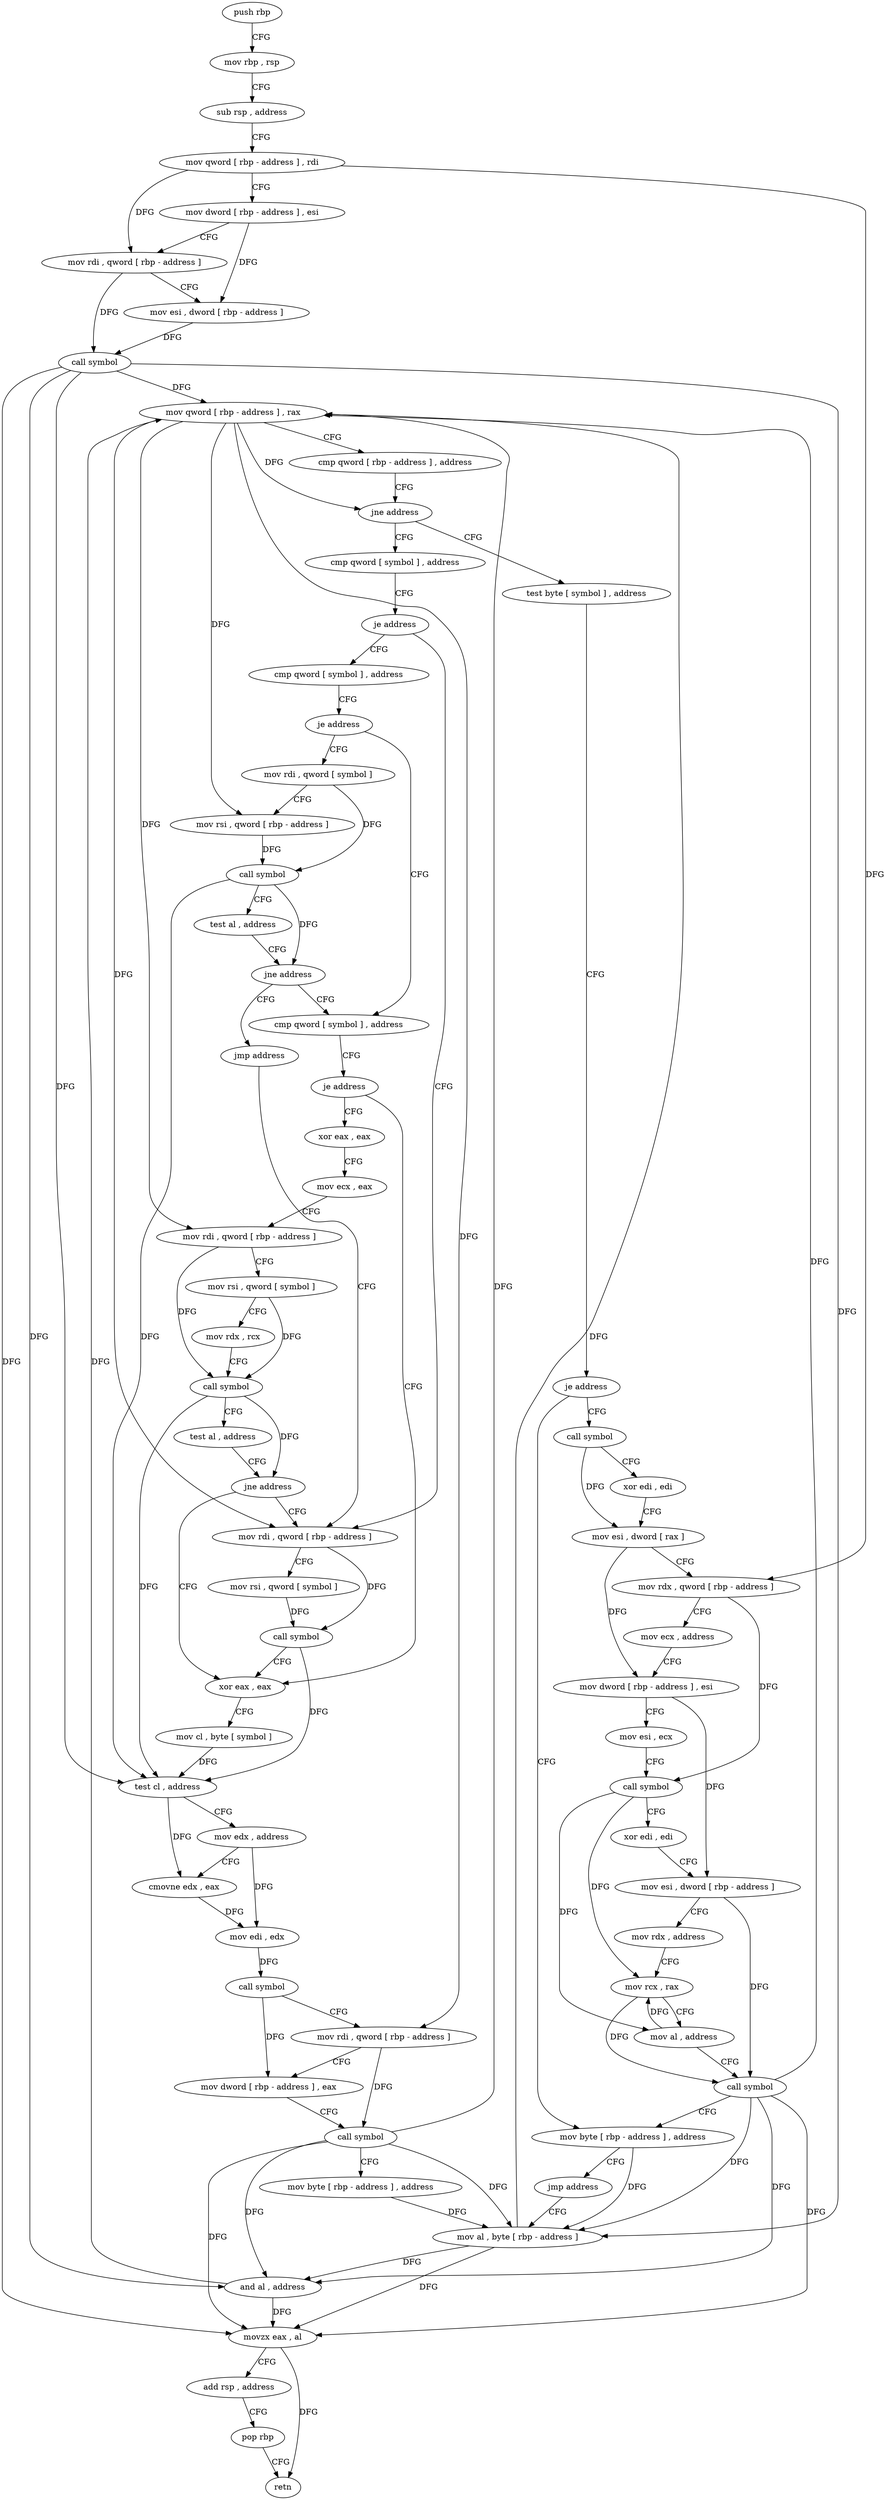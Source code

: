 digraph "func" {
"4203584" [label = "push rbp" ]
"4203585" [label = "mov rbp , rsp" ]
"4203588" [label = "sub rsp , address" ]
"4203592" [label = "mov qword [ rbp - address ] , rdi" ]
"4203596" [label = "mov dword [ rbp - address ] , esi" ]
"4203599" [label = "mov rdi , qword [ rbp - address ]" ]
"4203603" [label = "mov esi , dword [ rbp - address ]" ]
"4203606" [label = "call symbol" ]
"4203611" [label = "mov qword [ rbp - address ] , rax" ]
"4203615" [label = "cmp qword [ rbp - address ] , address" ]
"4203620" [label = "jne address" ]
"4203702" [label = "cmp qword [ symbol ] , address" ]
"4203626" [label = "test byte [ symbol ] , address" ]
"4203711" [label = "je address" ]
"4203809" [label = "mov rdi , qword [ rbp - address ]" ]
"4203717" [label = "cmp qword [ symbol ] , address" ]
"4203634" [label = "je address" ]
"4203693" [label = "mov byte [ rbp - address ] , address" ]
"4203640" [label = "call symbol" ]
"4203813" [label = "mov rsi , qword [ symbol ]" ]
"4203821" [label = "call symbol" ]
"4203826" [label = "xor eax , eax" ]
"4203726" [label = "je address" ]
"4203762" [label = "cmp qword [ symbol ] , address" ]
"4203732" [label = "mov rdi , qword [ symbol ]" ]
"4203697" [label = "jmp address" ]
"4203869" [label = "mov al , byte [ rbp - address ]" ]
"4203645" [label = "xor edi , edi" ]
"4203647" [label = "mov esi , dword [ rax ]" ]
"4203649" [label = "mov rdx , qword [ rbp - address ]" ]
"4203653" [label = "mov ecx , address" ]
"4203658" [label = "mov dword [ rbp - address ] , esi" ]
"4203661" [label = "mov esi , ecx" ]
"4203663" [label = "call symbol" ]
"4203668" [label = "xor edi , edi" ]
"4203670" [label = "mov esi , dword [ rbp - address ]" ]
"4203673" [label = "mov rdx , address" ]
"4203683" [label = "mov rcx , rax" ]
"4203686" [label = "mov al , address" ]
"4203688" [label = "call symbol" ]
"4203771" [label = "je address" ]
"4203777" [label = "xor eax , eax" ]
"4203740" [label = "mov rsi , qword [ rbp - address ]" ]
"4203744" [label = "call symbol" ]
"4203749" [label = "test al , address" ]
"4203751" [label = "jne address" ]
"4203757" [label = "jmp address" ]
"4203872" [label = "and al , address" ]
"4203874" [label = "movzx eax , al" ]
"4203877" [label = "add rsp , address" ]
"4203881" [label = "pop rbp" ]
"4203882" [label = "retn" ]
"4203828" [label = "mov cl , byte [ symbol ]" ]
"4203835" [label = "test cl , address" ]
"4203838" [label = "mov edx , address" ]
"4203843" [label = "cmovne edx , eax" ]
"4203846" [label = "mov edi , edx" ]
"4203848" [label = "call symbol" ]
"4203853" [label = "mov rdi , qword [ rbp - address ]" ]
"4203857" [label = "mov dword [ rbp - address ] , eax" ]
"4203860" [label = "call symbol" ]
"4203865" [label = "mov byte [ rbp - address ] , address" ]
"4203779" [label = "mov ecx , eax" ]
"4203781" [label = "mov rdi , qword [ rbp - address ]" ]
"4203785" [label = "mov rsi , qword [ symbol ]" ]
"4203793" [label = "mov rdx , rcx" ]
"4203796" [label = "call symbol" ]
"4203801" [label = "test al , address" ]
"4203803" [label = "jne address" ]
"4203584" -> "4203585" [ label = "CFG" ]
"4203585" -> "4203588" [ label = "CFG" ]
"4203588" -> "4203592" [ label = "CFG" ]
"4203592" -> "4203596" [ label = "CFG" ]
"4203592" -> "4203599" [ label = "DFG" ]
"4203592" -> "4203649" [ label = "DFG" ]
"4203596" -> "4203599" [ label = "CFG" ]
"4203596" -> "4203603" [ label = "DFG" ]
"4203599" -> "4203603" [ label = "CFG" ]
"4203599" -> "4203606" [ label = "DFG" ]
"4203603" -> "4203606" [ label = "DFG" ]
"4203606" -> "4203611" [ label = "DFG" ]
"4203606" -> "4203869" [ label = "DFG" ]
"4203606" -> "4203872" [ label = "DFG" ]
"4203606" -> "4203874" [ label = "DFG" ]
"4203606" -> "4203835" [ label = "DFG" ]
"4203611" -> "4203615" [ label = "CFG" ]
"4203611" -> "4203620" [ label = "DFG" ]
"4203611" -> "4203809" [ label = "DFG" ]
"4203611" -> "4203740" [ label = "DFG" ]
"4203611" -> "4203853" [ label = "DFG" ]
"4203611" -> "4203781" [ label = "DFG" ]
"4203615" -> "4203620" [ label = "CFG" ]
"4203620" -> "4203702" [ label = "CFG" ]
"4203620" -> "4203626" [ label = "CFG" ]
"4203702" -> "4203711" [ label = "CFG" ]
"4203626" -> "4203634" [ label = "CFG" ]
"4203711" -> "4203809" [ label = "CFG" ]
"4203711" -> "4203717" [ label = "CFG" ]
"4203809" -> "4203813" [ label = "CFG" ]
"4203809" -> "4203821" [ label = "DFG" ]
"4203717" -> "4203726" [ label = "CFG" ]
"4203634" -> "4203693" [ label = "CFG" ]
"4203634" -> "4203640" [ label = "CFG" ]
"4203693" -> "4203697" [ label = "CFG" ]
"4203693" -> "4203869" [ label = "DFG" ]
"4203640" -> "4203645" [ label = "CFG" ]
"4203640" -> "4203647" [ label = "DFG" ]
"4203813" -> "4203821" [ label = "DFG" ]
"4203821" -> "4203826" [ label = "CFG" ]
"4203821" -> "4203835" [ label = "DFG" ]
"4203826" -> "4203828" [ label = "CFG" ]
"4203726" -> "4203762" [ label = "CFG" ]
"4203726" -> "4203732" [ label = "CFG" ]
"4203762" -> "4203771" [ label = "CFG" ]
"4203732" -> "4203740" [ label = "CFG" ]
"4203732" -> "4203744" [ label = "DFG" ]
"4203697" -> "4203869" [ label = "CFG" ]
"4203869" -> "4203872" [ label = "DFG" ]
"4203869" -> "4203611" [ label = "DFG" ]
"4203869" -> "4203874" [ label = "DFG" ]
"4203645" -> "4203647" [ label = "CFG" ]
"4203647" -> "4203649" [ label = "CFG" ]
"4203647" -> "4203658" [ label = "DFG" ]
"4203649" -> "4203653" [ label = "CFG" ]
"4203649" -> "4203663" [ label = "DFG" ]
"4203653" -> "4203658" [ label = "CFG" ]
"4203658" -> "4203661" [ label = "CFG" ]
"4203658" -> "4203670" [ label = "DFG" ]
"4203661" -> "4203663" [ label = "CFG" ]
"4203663" -> "4203668" [ label = "CFG" ]
"4203663" -> "4203683" [ label = "DFG" ]
"4203663" -> "4203686" [ label = "DFG" ]
"4203668" -> "4203670" [ label = "CFG" ]
"4203670" -> "4203673" [ label = "CFG" ]
"4203670" -> "4203688" [ label = "DFG" ]
"4203673" -> "4203683" [ label = "CFG" ]
"4203683" -> "4203686" [ label = "CFG" ]
"4203683" -> "4203688" [ label = "DFG" ]
"4203686" -> "4203688" [ label = "CFG" ]
"4203686" -> "4203683" [ label = "DFG" ]
"4203688" -> "4203693" [ label = "CFG" ]
"4203688" -> "4203611" [ label = "DFG" ]
"4203688" -> "4203869" [ label = "DFG" ]
"4203688" -> "4203872" [ label = "DFG" ]
"4203688" -> "4203874" [ label = "DFG" ]
"4203771" -> "4203826" [ label = "CFG" ]
"4203771" -> "4203777" [ label = "CFG" ]
"4203777" -> "4203779" [ label = "CFG" ]
"4203740" -> "4203744" [ label = "DFG" ]
"4203744" -> "4203749" [ label = "CFG" ]
"4203744" -> "4203835" [ label = "DFG" ]
"4203744" -> "4203751" [ label = "DFG" ]
"4203749" -> "4203751" [ label = "CFG" ]
"4203751" -> "4203762" [ label = "CFG" ]
"4203751" -> "4203757" [ label = "CFG" ]
"4203757" -> "4203809" [ label = "CFG" ]
"4203872" -> "4203874" [ label = "DFG" ]
"4203872" -> "4203611" [ label = "DFG" ]
"4203874" -> "4203877" [ label = "CFG" ]
"4203874" -> "4203882" [ label = "DFG" ]
"4203877" -> "4203881" [ label = "CFG" ]
"4203881" -> "4203882" [ label = "CFG" ]
"4203828" -> "4203835" [ label = "DFG" ]
"4203835" -> "4203838" [ label = "CFG" ]
"4203835" -> "4203843" [ label = "DFG" ]
"4203838" -> "4203843" [ label = "CFG" ]
"4203838" -> "4203846" [ label = "DFG" ]
"4203843" -> "4203846" [ label = "DFG" ]
"4203846" -> "4203848" [ label = "DFG" ]
"4203848" -> "4203853" [ label = "CFG" ]
"4203848" -> "4203857" [ label = "DFG" ]
"4203853" -> "4203857" [ label = "CFG" ]
"4203853" -> "4203860" [ label = "DFG" ]
"4203857" -> "4203860" [ label = "CFG" ]
"4203860" -> "4203865" [ label = "CFG" ]
"4203860" -> "4203611" [ label = "DFG" ]
"4203860" -> "4203872" [ label = "DFG" ]
"4203860" -> "4203874" [ label = "DFG" ]
"4203860" -> "4203869" [ label = "DFG" ]
"4203865" -> "4203869" [ label = "DFG" ]
"4203779" -> "4203781" [ label = "CFG" ]
"4203781" -> "4203785" [ label = "CFG" ]
"4203781" -> "4203796" [ label = "DFG" ]
"4203785" -> "4203793" [ label = "CFG" ]
"4203785" -> "4203796" [ label = "DFG" ]
"4203793" -> "4203796" [ label = "CFG" ]
"4203796" -> "4203801" [ label = "CFG" ]
"4203796" -> "4203835" [ label = "DFG" ]
"4203796" -> "4203803" [ label = "DFG" ]
"4203801" -> "4203803" [ label = "CFG" ]
"4203803" -> "4203826" [ label = "CFG" ]
"4203803" -> "4203809" [ label = "CFG" ]
}
